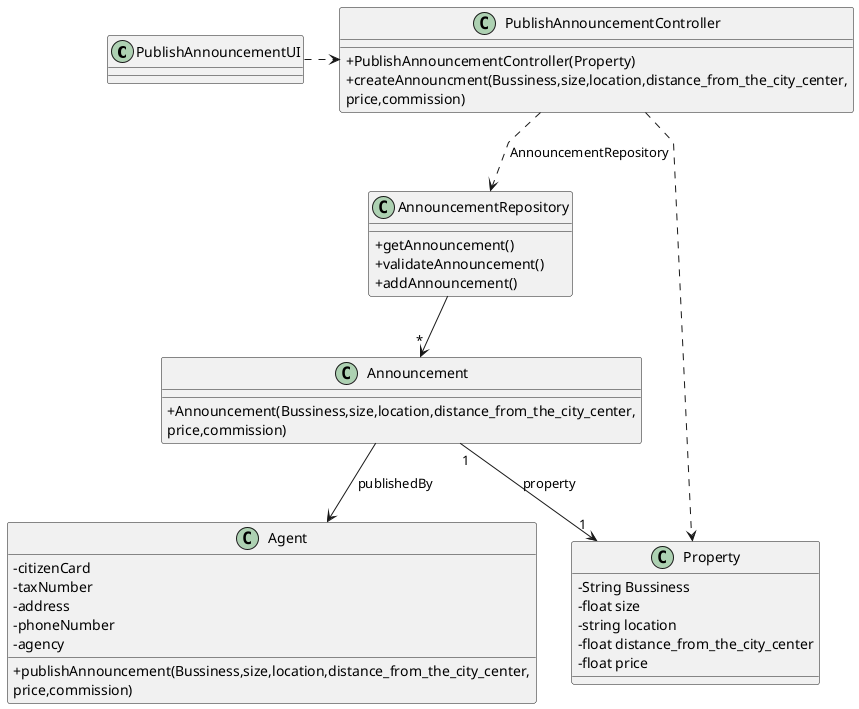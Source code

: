 @startuml
'skinparam monochrome true
skinparam packageStyle rectangle
skinparam shadowing false
skinparam linetype polyline
'skinparam linetype orto

skinparam classAttributeIconSize 0

'left to right direction

class PublishAnnouncementUI{
}

class PublishAnnouncementController {
    + PublishAnnouncementController(Property)
    + createAnnouncment(Bussiness,size,location,distance_from_the_city_center,\nprice,commission)

}




class AnnouncementRepository{
    +getAnnouncement()
    +validateAnnouncement()
    +addAnnouncement()
}

class Announcement{
    + Announcement(Bussiness,size,location,distance_from_the_city_center,\nprice,commission)

}

class Property{
  -String Bussiness
  -float size
  -string location
  -float distance_from_the_city_center
  -float price
}



class Agent {
    -citizenCard
    -taxNumber
    -address
    -phoneNumber
    -agency
    +publishAnnouncement(Bussiness,size,location,distance_from_the_city_center,\nprice,commission)
}




PublishAnnouncementUI .> PublishAnnouncementController

PublishAnnouncementController ..> Property

PublishAnnouncementController ..> AnnouncementRepository : AnnouncementRepository

AnnouncementRepository --> "*" Announcement

Announcement "1" --> "1" Property: property

Announcement --> Agent : publishedBy
@enduml